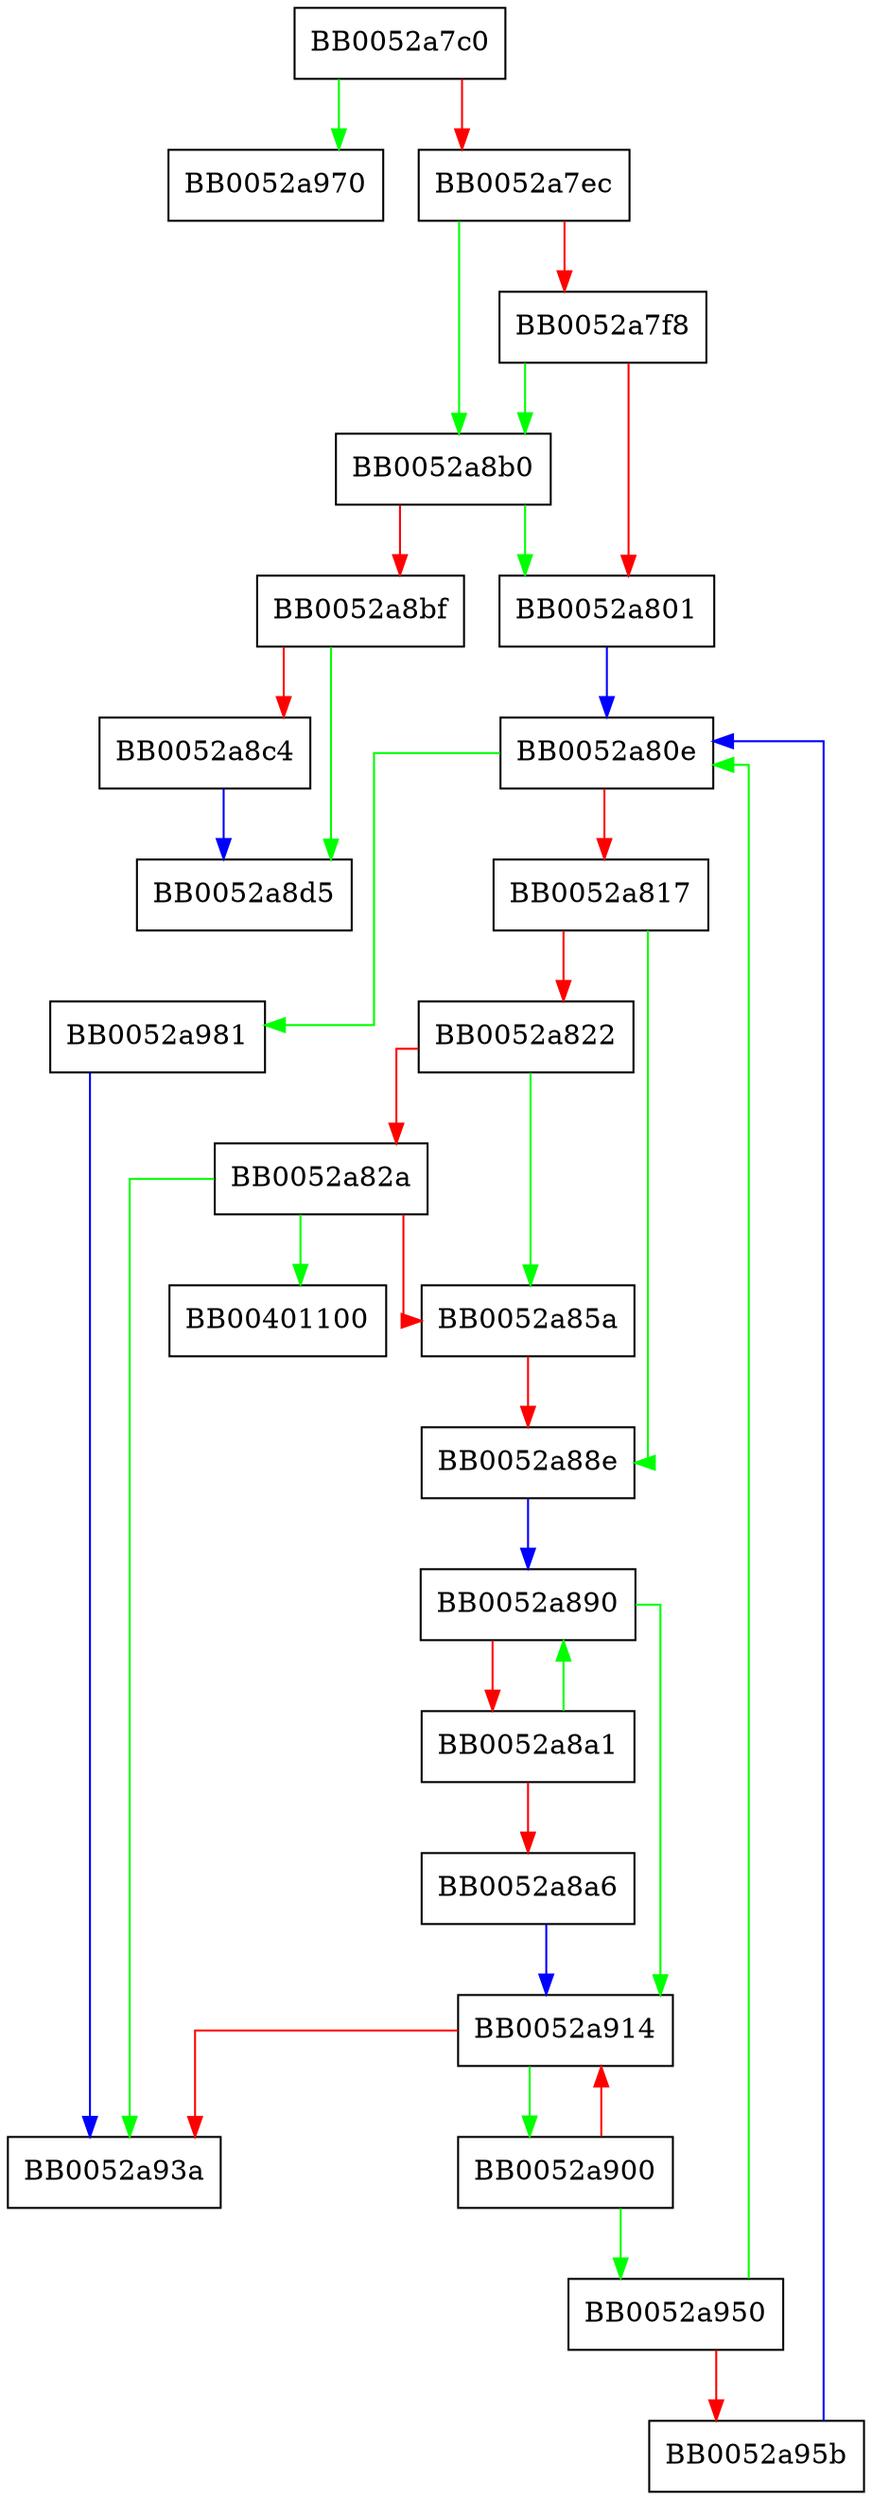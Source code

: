 digraph prefix_write {
  node [shape="box"];
  graph [splines=ortho];
  BB0052a7c0 -> BB0052a970 [color="green"];
  BB0052a7c0 -> BB0052a7ec [color="red"];
  BB0052a7ec -> BB0052a8b0 [color="green"];
  BB0052a7ec -> BB0052a7f8 [color="red"];
  BB0052a7f8 -> BB0052a8b0 [color="green"];
  BB0052a7f8 -> BB0052a801 [color="red"];
  BB0052a801 -> BB0052a80e [color="blue"];
  BB0052a80e -> BB0052a981 [color="green"];
  BB0052a80e -> BB0052a817 [color="red"];
  BB0052a817 -> BB0052a88e [color="green"];
  BB0052a817 -> BB0052a822 [color="red"];
  BB0052a822 -> BB0052a85a [color="green"];
  BB0052a822 -> BB0052a82a [color="red"];
  BB0052a82a -> BB00401100 [color="green"];
  BB0052a82a -> BB0052a93a [color="green"];
  BB0052a82a -> BB0052a85a [color="red"];
  BB0052a85a -> BB0052a88e [color="red"];
  BB0052a88e -> BB0052a890 [color="blue"];
  BB0052a890 -> BB0052a914 [color="green"];
  BB0052a890 -> BB0052a8a1 [color="red"];
  BB0052a8a1 -> BB0052a890 [color="green"];
  BB0052a8a1 -> BB0052a8a6 [color="red"];
  BB0052a8a6 -> BB0052a914 [color="blue"];
  BB0052a8b0 -> BB0052a801 [color="green"];
  BB0052a8b0 -> BB0052a8bf [color="red"];
  BB0052a8bf -> BB0052a8d5 [color="green"];
  BB0052a8bf -> BB0052a8c4 [color="red"];
  BB0052a8c4 -> BB0052a8d5 [color="blue"];
  BB0052a900 -> BB0052a950 [color="green"];
  BB0052a900 -> BB0052a914 [color="red"];
  BB0052a914 -> BB0052a900 [color="green"];
  BB0052a914 -> BB0052a93a [color="red"];
  BB0052a950 -> BB0052a80e [color="green"];
  BB0052a950 -> BB0052a95b [color="red"];
  BB0052a95b -> BB0052a80e [color="blue"];
  BB0052a981 -> BB0052a93a [color="blue"];
}